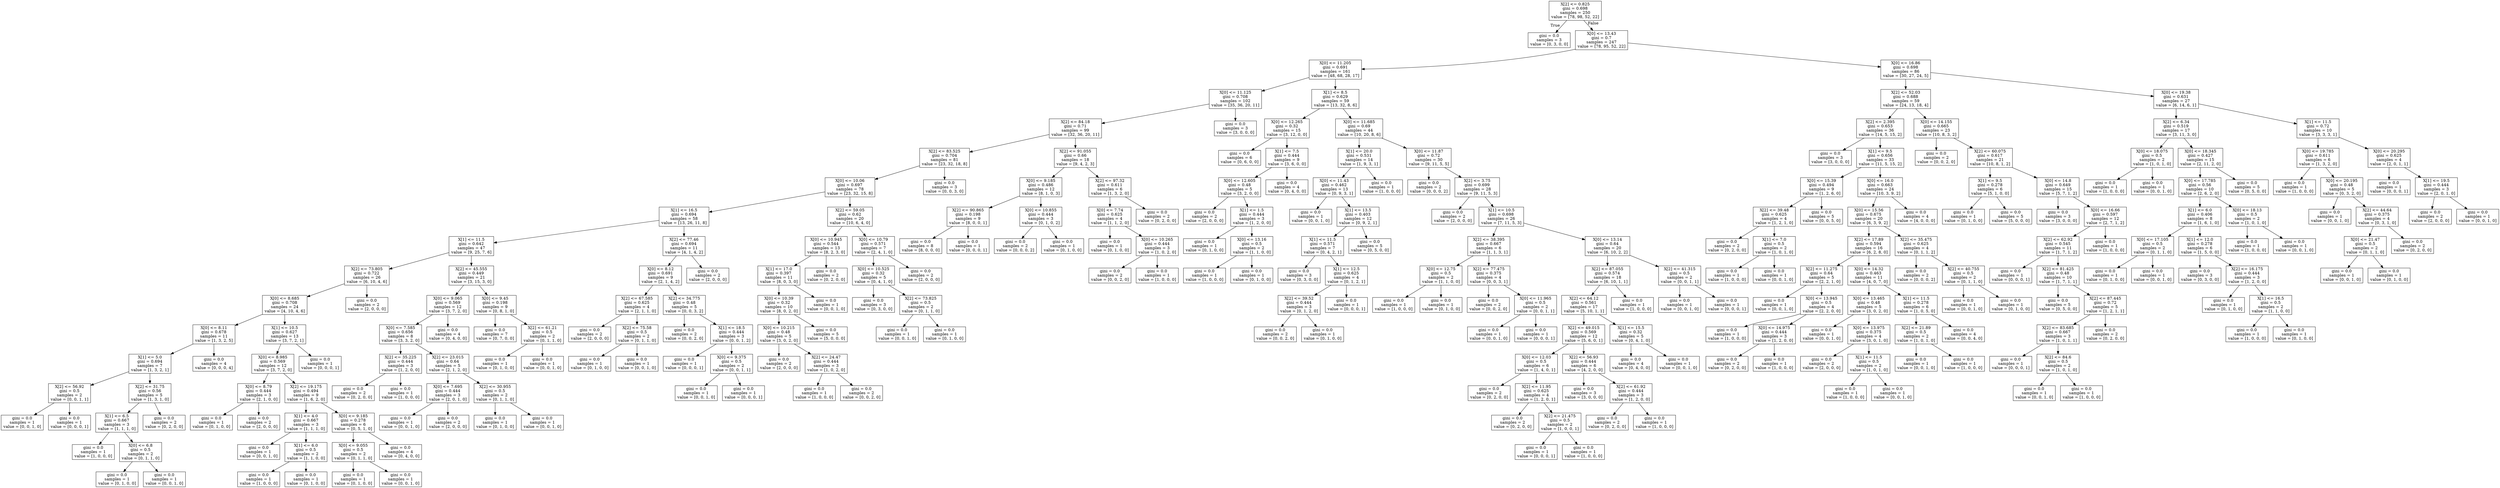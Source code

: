digraph Tree {
node [shape=box] ;
0 [label="X[2] <= 0.825\ngini = 0.698\nsamples = 250\nvalue = [78, 98, 52, 22]"] ;
1 [label="gini = 0.0\nsamples = 3\nvalue = [0, 3, 0, 0]"] ;
0 -> 1 [labeldistance=2.5, labelangle=45, headlabel="True"] ;
2 [label="X[0] <= 13.43\ngini = 0.7\nsamples = 247\nvalue = [78, 95, 52, 22]"] ;
0 -> 2 [labeldistance=2.5, labelangle=-45, headlabel="False"] ;
3 [label="X[0] <= 11.205\ngini = 0.691\nsamples = 161\nvalue = [48, 68, 28, 17]"] ;
2 -> 3 ;
4 [label="X[0] <= 11.125\ngini = 0.708\nsamples = 102\nvalue = [35, 36, 20, 11]"] ;
3 -> 4 ;
5 [label="X[2] <= 84.18\ngini = 0.71\nsamples = 99\nvalue = [32, 36, 20, 11]"] ;
4 -> 5 ;
6 [label="X[2] <= 83.525\ngini = 0.704\nsamples = 81\nvalue = [23, 32, 18, 8]"] ;
5 -> 6 ;
7 [label="X[0] <= 10.06\ngini = 0.697\nsamples = 78\nvalue = [23, 32, 15, 8]"] ;
6 -> 7 ;
8 [label="X[1] <= 16.5\ngini = 0.694\nsamples = 58\nvalue = [13, 26, 11, 8]"] ;
7 -> 8 ;
9 [label="X[1] <= 11.5\ngini = 0.642\nsamples = 47\nvalue = [9, 25, 7, 6]"] ;
8 -> 9 ;
10 [label="X[2] <= 73.805\ngini = 0.722\nsamples = 26\nvalue = [6, 10, 4, 6]"] ;
9 -> 10 ;
11 [label="X[0] <= 8.685\ngini = 0.708\nsamples = 24\nvalue = [4, 10, 4, 6]"] ;
10 -> 11 ;
12 [label="X[0] <= 8.11\ngini = 0.678\nsamples = 11\nvalue = [1, 3, 2, 5]"] ;
11 -> 12 ;
13 [label="X[1] <= 5.0\ngini = 0.694\nsamples = 7\nvalue = [1, 3, 2, 1]"] ;
12 -> 13 ;
14 [label="X[2] <= 56.92\ngini = 0.5\nsamples = 2\nvalue = [0, 0, 1, 1]"] ;
13 -> 14 ;
15 [label="gini = 0.0\nsamples = 1\nvalue = [0, 0, 1, 0]"] ;
14 -> 15 ;
16 [label="gini = 0.0\nsamples = 1\nvalue = [0, 0, 0, 1]"] ;
14 -> 16 ;
17 [label="X[2] <= 31.75\ngini = 0.56\nsamples = 5\nvalue = [1, 3, 1, 0]"] ;
13 -> 17 ;
18 [label="X[1] <= 6.5\ngini = 0.667\nsamples = 3\nvalue = [1, 1, 1, 0]"] ;
17 -> 18 ;
19 [label="gini = 0.0\nsamples = 1\nvalue = [1, 0, 0, 0]"] ;
18 -> 19 ;
20 [label="X[0] <= 6.8\ngini = 0.5\nsamples = 2\nvalue = [0, 1, 1, 0]"] ;
18 -> 20 ;
21 [label="gini = 0.0\nsamples = 1\nvalue = [0, 1, 0, 0]"] ;
20 -> 21 ;
22 [label="gini = 0.0\nsamples = 1\nvalue = [0, 0, 1, 0]"] ;
20 -> 22 ;
23 [label="gini = 0.0\nsamples = 2\nvalue = [0, 2, 0, 0]"] ;
17 -> 23 ;
24 [label="gini = 0.0\nsamples = 4\nvalue = [0, 0, 0, 4]"] ;
12 -> 24 ;
25 [label="X[1] <= 10.5\ngini = 0.627\nsamples = 13\nvalue = [3, 7, 2, 1]"] ;
11 -> 25 ;
26 [label="X[0] <= 8.985\ngini = 0.569\nsamples = 12\nvalue = [3, 7, 2, 0]"] ;
25 -> 26 ;
27 [label="X[0] <= 8.79\ngini = 0.444\nsamples = 3\nvalue = [2, 1, 0, 0]"] ;
26 -> 27 ;
28 [label="gini = 0.0\nsamples = 1\nvalue = [0, 1, 0, 0]"] ;
27 -> 28 ;
29 [label="gini = 0.0\nsamples = 2\nvalue = [2, 0, 0, 0]"] ;
27 -> 29 ;
30 [label="X[2] <= 19.175\ngini = 0.494\nsamples = 9\nvalue = [1, 6, 2, 0]"] ;
26 -> 30 ;
31 [label="X[1] <= 4.0\ngini = 0.667\nsamples = 3\nvalue = [1, 1, 1, 0]"] ;
30 -> 31 ;
32 [label="gini = 0.0\nsamples = 1\nvalue = [0, 0, 1, 0]"] ;
31 -> 32 ;
33 [label="X[1] <= 6.0\ngini = 0.5\nsamples = 2\nvalue = [1, 1, 0, 0]"] ;
31 -> 33 ;
34 [label="gini = 0.0\nsamples = 1\nvalue = [1, 0, 0, 0]"] ;
33 -> 34 ;
35 [label="gini = 0.0\nsamples = 1\nvalue = [0, 1, 0, 0]"] ;
33 -> 35 ;
36 [label="X[0] <= 9.185\ngini = 0.278\nsamples = 6\nvalue = [0, 5, 1, 0]"] ;
30 -> 36 ;
37 [label="X[0] <= 9.055\ngini = 0.5\nsamples = 2\nvalue = [0, 1, 1, 0]"] ;
36 -> 37 ;
38 [label="gini = 0.0\nsamples = 1\nvalue = [0, 1, 0, 0]"] ;
37 -> 38 ;
39 [label="gini = 0.0\nsamples = 1\nvalue = [0, 0, 1, 0]"] ;
37 -> 39 ;
40 [label="gini = 0.0\nsamples = 4\nvalue = [0, 4, 0, 0]"] ;
36 -> 40 ;
41 [label="gini = 0.0\nsamples = 1\nvalue = [0, 0, 0, 1]"] ;
25 -> 41 ;
42 [label="gini = 0.0\nsamples = 2\nvalue = [2, 0, 0, 0]"] ;
10 -> 42 ;
43 [label="X[2] <= 45.555\ngini = 0.449\nsamples = 21\nvalue = [3, 15, 3, 0]"] ;
9 -> 43 ;
44 [label="X[0] <= 9.065\ngini = 0.569\nsamples = 12\nvalue = [3, 7, 2, 0]"] ;
43 -> 44 ;
45 [label="X[0] <= 7.585\ngini = 0.656\nsamples = 8\nvalue = [3, 3, 2, 0]"] ;
44 -> 45 ;
46 [label="X[2] <= 35.225\ngini = 0.444\nsamples = 3\nvalue = [1, 2, 0, 0]"] ;
45 -> 46 ;
47 [label="gini = 0.0\nsamples = 2\nvalue = [0, 2, 0, 0]"] ;
46 -> 47 ;
48 [label="gini = 0.0\nsamples = 1\nvalue = [1, 0, 0, 0]"] ;
46 -> 48 ;
49 [label="X[2] <= 23.015\ngini = 0.64\nsamples = 5\nvalue = [2, 1, 2, 0]"] ;
45 -> 49 ;
50 [label="X[0] <= 7.695\ngini = 0.444\nsamples = 3\nvalue = [2, 0, 1, 0]"] ;
49 -> 50 ;
51 [label="gini = 0.0\nsamples = 1\nvalue = [0, 0, 1, 0]"] ;
50 -> 51 ;
52 [label="gini = 0.0\nsamples = 2\nvalue = [2, 0, 0, 0]"] ;
50 -> 52 ;
53 [label="X[2] <= 30.955\ngini = 0.5\nsamples = 2\nvalue = [0, 1, 1, 0]"] ;
49 -> 53 ;
54 [label="gini = 0.0\nsamples = 1\nvalue = [0, 1, 0, 0]"] ;
53 -> 54 ;
55 [label="gini = 0.0\nsamples = 1\nvalue = [0, 0, 1, 0]"] ;
53 -> 55 ;
56 [label="gini = 0.0\nsamples = 4\nvalue = [0, 4, 0, 0]"] ;
44 -> 56 ;
57 [label="X[0] <= 9.45\ngini = 0.198\nsamples = 9\nvalue = [0, 8, 1, 0]"] ;
43 -> 57 ;
58 [label="gini = 0.0\nsamples = 7\nvalue = [0, 7, 0, 0]"] ;
57 -> 58 ;
59 [label="X[2] <= 61.21\ngini = 0.5\nsamples = 2\nvalue = [0, 1, 1, 0]"] ;
57 -> 59 ;
60 [label="gini = 0.0\nsamples = 1\nvalue = [0, 1, 0, 0]"] ;
59 -> 60 ;
61 [label="gini = 0.0\nsamples = 1\nvalue = [0, 0, 1, 0]"] ;
59 -> 61 ;
62 [label="X[2] <= 77.46\ngini = 0.694\nsamples = 11\nvalue = [4, 1, 4, 2]"] ;
8 -> 62 ;
63 [label="X[0] <= 8.12\ngini = 0.691\nsamples = 9\nvalue = [2, 1, 4, 2]"] ;
62 -> 63 ;
64 [label="X[2] <= 67.585\ngini = 0.625\nsamples = 4\nvalue = [2, 1, 1, 0]"] ;
63 -> 64 ;
65 [label="gini = 0.0\nsamples = 2\nvalue = [2, 0, 0, 0]"] ;
64 -> 65 ;
66 [label="X[2] <= 75.58\ngini = 0.5\nsamples = 2\nvalue = [0, 1, 1, 0]"] ;
64 -> 66 ;
67 [label="gini = 0.0\nsamples = 1\nvalue = [0, 1, 0, 0]"] ;
66 -> 67 ;
68 [label="gini = 0.0\nsamples = 1\nvalue = [0, 0, 1, 0]"] ;
66 -> 68 ;
69 [label="X[2] <= 34.775\ngini = 0.48\nsamples = 5\nvalue = [0, 0, 3, 2]"] ;
63 -> 69 ;
70 [label="gini = 0.0\nsamples = 2\nvalue = [0, 0, 2, 0]"] ;
69 -> 70 ;
71 [label="X[1] <= 18.5\ngini = 0.444\nsamples = 3\nvalue = [0, 0, 1, 2]"] ;
69 -> 71 ;
72 [label="gini = 0.0\nsamples = 1\nvalue = [0, 0, 0, 1]"] ;
71 -> 72 ;
73 [label="X[0] <= 9.375\ngini = 0.5\nsamples = 2\nvalue = [0, 0, 1, 1]"] ;
71 -> 73 ;
74 [label="gini = 0.0\nsamples = 1\nvalue = [0, 0, 1, 0]"] ;
73 -> 74 ;
75 [label="gini = 0.0\nsamples = 1\nvalue = [0, 0, 0, 1]"] ;
73 -> 75 ;
76 [label="gini = 0.0\nsamples = 2\nvalue = [2, 0, 0, 0]"] ;
62 -> 76 ;
77 [label="X[2] <= 59.05\ngini = 0.62\nsamples = 20\nvalue = [10, 6, 4, 0]"] ;
7 -> 77 ;
78 [label="X[0] <= 10.945\ngini = 0.544\nsamples = 13\nvalue = [8, 2, 3, 0]"] ;
77 -> 78 ;
79 [label="X[1] <= 17.0\ngini = 0.397\nsamples = 11\nvalue = [8, 0, 3, 0]"] ;
78 -> 79 ;
80 [label="X[0] <= 10.39\ngini = 0.32\nsamples = 10\nvalue = [8, 0, 2, 0]"] ;
79 -> 80 ;
81 [label="X[0] <= 10.215\ngini = 0.48\nsamples = 5\nvalue = [3, 0, 2, 0]"] ;
80 -> 81 ;
82 [label="gini = 0.0\nsamples = 2\nvalue = [2, 0, 0, 0]"] ;
81 -> 82 ;
83 [label="X[2] <= 24.47\ngini = 0.444\nsamples = 3\nvalue = [1, 0, 2, 0]"] ;
81 -> 83 ;
84 [label="gini = 0.0\nsamples = 1\nvalue = [1, 0, 0, 0]"] ;
83 -> 84 ;
85 [label="gini = 0.0\nsamples = 2\nvalue = [0, 0, 2, 0]"] ;
83 -> 85 ;
86 [label="gini = 0.0\nsamples = 5\nvalue = [5, 0, 0, 0]"] ;
80 -> 86 ;
87 [label="gini = 0.0\nsamples = 1\nvalue = [0, 0, 1, 0]"] ;
79 -> 87 ;
88 [label="gini = 0.0\nsamples = 2\nvalue = [0, 2, 0, 0]"] ;
78 -> 88 ;
89 [label="X[0] <= 10.79\ngini = 0.571\nsamples = 7\nvalue = [2, 4, 1, 0]"] ;
77 -> 89 ;
90 [label="X[0] <= 10.525\ngini = 0.32\nsamples = 5\nvalue = [0, 4, 1, 0]"] ;
89 -> 90 ;
91 [label="gini = 0.0\nsamples = 3\nvalue = [0, 3, 0, 0]"] ;
90 -> 91 ;
92 [label="X[2] <= 73.825\ngini = 0.5\nsamples = 2\nvalue = [0, 1, 1, 0]"] ;
90 -> 92 ;
93 [label="gini = 0.0\nsamples = 1\nvalue = [0, 0, 1, 0]"] ;
92 -> 93 ;
94 [label="gini = 0.0\nsamples = 1\nvalue = [0, 1, 0, 0]"] ;
92 -> 94 ;
95 [label="gini = 0.0\nsamples = 2\nvalue = [2, 0, 0, 0]"] ;
89 -> 95 ;
96 [label="gini = 0.0\nsamples = 3\nvalue = [0, 0, 3, 0]"] ;
6 -> 96 ;
97 [label="X[2] <= 91.055\ngini = 0.66\nsamples = 18\nvalue = [9, 4, 2, 3]"] ;
5 -> 97 ;
98 [label="X[0] <= 9.185\ngini = 0.486\nsamples = 12\nvalue = [8, 1, 0, 3]"] ;
97 -> 98 ;
99 [label="X[2] <= 90.865\ngini = 0.198\nsamples = 9\nvalue = [8, 0, 0, 1]"] ;
98 -> 99 ;
100 [label="gini = 0.0\nsamples = 8\nvalue = [8, 0, 0, 0]"] ;
99 -> 100 ;
101 [label="gini = 0.0\nsamples = 1\nvalue = [0, 0, 0, 1]"] ;
99 -> 101 ;
102 [label="X[0] <= 10.855\ngini = 0.444\nsamples = 3\nvalue = [0, 1, 0, 2]"] ;
98 -> 102 ;
103 [label="gini = 0.0\nsamples = 2\nvalue = [0, 0, 0, 2]"] ;
102 -> 103 ;
104 [label="gini = 0.0\nsamples = 1\nvalue = [0, 1, 0, 0]"] ;
102 -> 104 ;
105 [label="X[2] <= 97.32\ngini = 0.611\nsamples = 6\nvalue = [1, 3, 2, 0]"] ;
97 -> 105 ;
106 [label="X[0] <= 7.74\ngini = 0.625\nsamples = 4\nvalue = [1, 1, 2, 0]"] ;
105 -> 106 ;
107 [label="gini = 0.0\nsamples = 1\nvalue = [0, 1, 0, 0]"] ;
106 -> 107 ;
108 [label="X[0] <= 10.265\ngini = 0.444\nsamples = 3\nvalue = [1, 0, 2, 0]"] ;
106 -> 108 ;
109 [label="gini = 0.0\nsamples = 2\nvalue = [0, 0, 2, 0]"] ;
108 -> 109 ;
110 [label="gini = 0.0\nsamples = 1\nvalue = [1, 0, 0, 0]"] ;
108 -> 110 ;
111 [label="gini = 0.0\nsamples = 2\nvalue = [0, 2, 0, 0]"] ;
105 -> 111 ;
112 [label="gini = 0.0\nsamples = 3\nvalue = [3, 0, 0, 0]"] ;
4 -> 112 ;
113 [label="X[1] <= 8.5\ngini = 0.629\nsamples = 59\nvalue = [13, 32, 8, 6]"] ;
3 -> 113 ;
114 [label="X[0] <= 12.265\ngini = 0.32\nsamples = 15\nvalue = [3, 12, 0, 0]"] ;
113 -> 114 ;
115 [label="gini = 0.0\nsamples = 6\nvalue = [0, 6, 0, 0]"] ;
114 -> 115 ;
116 [label="X[1] <= 7.5\ngini = 0.444\nsamples = 9\nvalue = [3, 6, 0, 0]"] ;
114 -> 116 ;
117 [label="X[0] <= 12.605\ngini = 0.48\nsamples = 5\nvalue = [3, 2, 0, 0]"] ;
116 -> 117 ;
118 [label="gini = 0.0\nsamples = 2\nvalue = [2, 0, 0, 0]"] ;
117 -> 118 ;
119 [label="X[1] <= 1.5\ngini = 0.444\nsamples = 3\nvalue = [1, 2, 0, 0]"] ;
117 -> 119 ;
120 [label="gini = 0.0\nsamples = 1\nvalue = [0, 1, 0, 0]"] ;
119 -> 120 ;
121 [label="X[0] <= 13.16\ngini = 0.5\nsamples = 2\nvalue = [1, 1, 0, 0]"] ;
119 -> 121 ;
122 [label="gini = 0.0\nsamples = 1\nvalue = [1, 0, 0, 0]"] ;
121 -> 122 ;
123 [label="gini = 0.0\nsamples = 1\nvalue = [0, 1, 0, 0]"] ;
121 -> 123 ;
124 [label="gini = 0.0\nsamples = 4\nvalue = [0, 4, 0, 0]"] ;
116 -> 124 ;
125 [label="X[0] <= 11.685\ngini = 0.69\nsamples = 44\nvalue = [10, 20, 8, 6]"] ;
113 -> 125 ;
126 [label="X[1] <= 20.0\ngini = 0.531\nsamples = 14\nvalue = [1, 9, 3, 1]"] ;
125 -> 126 ;
127 [label="X[0] <= 11.43\ngini = 0.462\nsamples = 13\nvalue = [0, 9, 3, 1]"] ;
126 -> 127 ;
128 [label="gini = 0.0\nsamples = 1\nvalue = [0, 0, 1, 0]"] ;
127 -> 128 ;
129 [label="X[1] <= 13.5\ngini = 0.403\nsamples = 12\nvalue = [0, 9, 2, 1]"] ;
127 -> 129 ;
130 [label="X[1] <= 11.5\ngini = 0.571\nsamples = 7\nvalue = [0, 4, 2, 1]"] ;
129 -> 130 ;
131 [label="gini = 0.0\nsamples = 3\nvalue = [0, 3, 0, 0]"] ;
130 -> 131 ;
132 [label="X[1] <= 12.5\ngini = 0.625\nsamples = 4\nvalue = [0, 1, 2, 1]"] ;
130 -> 132 ;
133 [label="X[2] <= 39.52\ngini = 0.444\nsamples = 3\nvalue = [0, 1, 2, 0]"] ;
132 -> 133 ;
134 [label="gini = 0.0\nsamples = 2\nvalue = [0, 0, 2, 0]"] ;
133 -> 134 ;
135 [label="gini = 0.0\nsamples = 1\nvalue = [0, 1, 0, 0]"] ;
133 -> 135 ;
136 [label="gini = 0.0\nsamples = 1\nvalue = [0, 0, 0, 1]"] ;
132 -> 136 ;
137 [label="gini = 0.0\nsamples = 5\nvalue = [0, 5, 0, 0]"] ;
129 -> 137 ;
138 [label="gini = 0.0\nsamples = 1\nvalue = [1, 0, 0, 0]"] ;
126 -> 138 ;
139 [label="X[0] <= 11.87\ngini = 0.72\nsamples = 30\nvalue = [9, 11, 5, 5]"] ;
125 -> 139 ;
140 [label="gini = 0.0\nsamples = 2\nvalue = [0, 0, 0, 2]"] ;
139 -> 140 ;
141 [label="X[2] <= 3.75\ngini = 0.699\nsamples = 28\nvalue = [9, 11, 5, 3]"] ;
139 -> 141 ;
142 [label="gini = 0.0\nsamples = 2\nvalue = [2, 0, 0, 0]"] ;
141 -> 142 ;
143 [label="X[1] <= 10.5\ngini = 0.698\nsamples = 26\nvalue = [7, 11, 5, 3]"] ;
141 -> 143 ;
144 [label="X[2] <= 38.395\ngini = 0.667\nsamples = 6\nvalue = [1, 1, 3, 1]"] ;
143 -> 144 ;
145 [label="X[0] <= 12.75\ngini = 0.5\nsamples = 2\nvalue = [1, 1, 0, 0]"] ;
144 -> 145 ;
146 [label="gini = 0.0\nsamples = 1\nvalue = [1, 0, 0, 0]"] ;
145 -> 146 ;
147 [label="gini = 0.0\nsamples = 1\nvalue = [0, 1, 0, 0]"] ;
145 -> 147 ;
148 [label="X[2] <= 77.475\ngini = 0.375\nsamples = 4\nvalue = [0, 0, 3, 1]"] ;
144 -> 148 ;
149 [label="gini = 0.0\nsamples = 2\nvalue = [0, 0, 2, 0]"] ;
148 -> 149 ;
150 [label="X[0] <= 11.965\ngini = 0.5\nsamples = 2\nvalue = [0, 0, 1, 1]"] ;
148 -> 150 ;
151 [label="gini = 0.0\nsamples = 1\nvalue = [0, 0, 1, 0]"] ;
150 -> 151 ;
152 [label="gini = 0.0\nsamples = 1\nvalue = [0, 0, 0, 1]"] ;
150 -> 152 ;
153 [label="X[0] <= 13.14\ngini = 0.64\nsamples = 20\nvalue = [6, 10, 2, 2]"] ;
143 -> 153 ;
154 [label="X[2] <= 87.055\ngini = 0.574\nsamples = 18\nvalue = [6, 10, 1, 1]"] ;
153 -> 154 ;
155 [label="X[2] <= 64.12\ngini = 0.561\nsamples = 17\nvalue = [5, 10, 1, 1]"] ;
154 -> 155 ;
156 [label="X[2] <= 49.015\ngini = 0.569\nsamples = 12\nvalue = [5, 6, 0, 1]"] ;
155 -> 156 ;
157 [label="X[0] <= 12.03\ngini = 0.5\nsamples = 6\nvalue = [1, 4, 0, 1]"] ;
156 -> 157 ;
158 [label="gini = 0.0\nsamples = 2\nvalue = [0, 2, 0, 0]"] ;
157 -> 158 ;
159 [label="X[2] <= 11.95\ngini = 0.625\nsamples = 4\nvalue = [1, 2, 0, 1]"] ;
157 -> 159 ;
160 [label="gini = 0.0\nsamples = 2\nvalue = [0, 2, 0, 0]"] ;
159 -> 160 ;
161 [label="X[2] <= 21.475\ngini = 0.5\nsamples = 2\nvalue = [1, 0, 0, 1]"] ;
159 -> 161 ;
162 [label="gini = 0.0\nsamples = 1\nvalue = [0, 0, 0, 1]"] ;
161 -> 162 ;
163 [label="gini = 0.0\nsamples = 1\nvalue = [1, 0, 0, 0]"] ;
161 -> 163 ;
164 [label="X[2] <= 56.93\ngini = 0.444\nsamples = 6\nvalue = [4, 2, 0, 0]"] ;
156 -> 164 ;
165 [label="gini = 0.0\nsamples = 3\nvalue = [3, 0, 0, 0]"] ;
164 -> 165 ;
166 [label="X[2] <= 61.92\ngini = 0.444\nsamples = 3\nvalue = [1, 2, 0, 0]"] ;
164 -> 166 ;
167 [label="gini = 0.0\nsamples = 2\nvalue = [0, 2, 0, 0]"] ;
166 -> 167 ;
168 [label="gini = 0.0\nsamples = 1\nvalue = [1, 0, 0, 0]"] ;
166 -> 168 ;
169 [label="X[1] <= 15.5\ngini = 0.32\nsamples = 5\nvalue = [0, 4, 1, 0]"] ;
155 -> 169 ;
170 [label="gini = 0.0\nsamples = 4\nvalue = [0, 4, 0, 0]"] ;
169 -> 170 ;
171 [label="gini = 0.0\nsamples = 1\nvalue = [0, 0, 1, 0]"] ;
169 -> 171 ;
172 [label="gini = 0.0\nsamples = 1\nvalue = [1, 0, 0, 0]"] ;
154 -> 172 ;
173 [label="X[2] <= 41.315\ngini = 0.5\nsamples = 2\nvalue = [0, 0, 1, 1]"] ;
153 -> 173 ;
174 [label="gini = 0.0\nsamples = 1\nvalue = [0, 0, 1, 0]"] ;
173 -> 174 ;
175 [label="gini = 0.0\nsamples = 1\nvalue = [0, 0, 0, 1]"] ;
173 -> 175 ;
176 [label="X[0] <= 16.86\ngini = 0.698\nsamples = 86\nvalue = [30, 27, 24, 5]"] ;
2 -> 176 ;
177 [label="X[2] <= 52.03\ngini = 0.688\nsamples = 59\nvalue = [24, 13, 18, 4]"] ;
176 -> 177 ;
178 [label="X[2] <= 2.395\ngini = 0.653\nsamples = 36\nvalue = [14, 5, 15, 2]"] ;
177 -> 178 ;
179 [label="gini = 0.0\nsamples = 3\nvalue = [3, 0, 0, 0]"] ;
178 -> 179 ;
180 [label="X[1] <= 9.5\ngini = 0.656\nsamples = 33\nvalue = [11, 5, 15, 2]"] ;
178 -> 180 ;
181 [label="X[0] <= 15.39\ngini = 0.494\nsamples = 9\nvalue = [1, 2, 6, 0]"] ;
180 -> 181 ;
182 [label="X[2] <= 39.48\ngini = 0.625\nsamples = 4\nvalue = [1, 2, 1, 0]"] ;
181 -> 182 ;
183 [label="gini = 0.0\nsamples = 2\nvalue = [0, 2, 0, 0]"] ;
182 -> 183 ;
184 [label="X[1] <= 7.0\ngini = 0.5\nsamples = 2\nvalue = [1, 0, 1, 0]"] ;
182 -> 184 ;
185 [label="gini = 0.0\nsamples = 1\nvalue = [1, 0, 0, 0]"] ;
184 -> 185 ;
186 [label="gini = 0.0\nsamples = 1\nvalue = [0, 0, 1, 0]"] ;
184 -> 186 ;
187 [label="gini = 0.0\nsamples = 5\nvalue = [0, 0, 5, 0]"] ;
181 -> 187 ;
188 [label="X[0] <= 16.0\ngini = 0.663\nsamples = 24\nvalue = [10, 3, 9, 2]"] ;
180 -> 188 ;
189 [label="X[0] <= 15.56\ngini = 0.675\nsamples = 20\nvalue = [6, 3, 9, 2]"] ;
188 -> 189 ;
190 [label="X[2] <= 17.89\ngini = 0.594\nsamples = 16\nvalue = [6, 2, 8, 0]"] ;
189 -> 190 ;
191 [label="X[2] <= 11.275\ngini = 0.64\nsamples = 5\nvalue = [2, 2, 1, 0]"] ;
190 -> 191 ;
192 [label="gini = 0.0\nsamples = 1\nvalue = [0, 0, 1, 0]"] ;
191 -> 192 ;
193 [label="X[0] <= 13.945\ngini = 0.5\nsamples = 4\nvalue = [2, 2, 0, 0]"] ;
191 -> 193 ;
194 [label="gini = 0.0\nsamples = 1\nvalue = [1, 0, 0, 0]"] ;
193 -> 194 ;
195 [label="X[0] <= 14.975\ngini = 0.444\nsamples = 3\nvalue = [1, 2, 0, 0]"] ;
193 -> 195 ;
196 [label="gini = 0.0\nsamples = 2\nvalue = [0, 2, 0, 0]"] ;
195 -> 196 ;
197 [label="gini = 0.0\nsamples = 1\nvalue = [1, 0, 0, 0]"] ;
195 -> 197 ;
198 [label="X[0] <= 14.32\ngini = 0.463\nsamples = 11\nvalue = [4, 0, 7, 0]"] ;
190 -> 198 ;
199 [label="X[0] <= 13.465\ngini = 0.48\nsamples = 5\nvalue = [3, 0, 2, 0]"] ;
198 -> 199 ;
200 [label="gini = 0.0\nsamples = 1\nvalue = [0, 0, 1, 0]"] ;
199 -> 200 ;
201 [label="X[0] <= 13.975\ngini = 0.375\nsamples = 4\nvalue = [3, 0, 1, 0]"] ;
199 -> 201 ;
202 [label="gini = 0.0\nsamples = 2\nvalue = [2, 0, 0, 0]"] ;
201 -> 202 ;
203 [label="X[1] <= 11.5\ngini = 0.5\nsamples = 2\nvalue = [1, 0, 1, 0]"] ;
201 -> 203 ;
204 [label="gini = 0.0\nsamples = 1\nvalue = [1, 0, 0, 0]"] ;
203 -> 204 ;
205 [label="gini = 0.0\nsamples = 1\nvalue = [0, 0, 1, 0]"] ;
203 -> 205 ;
206 [label="X[1] <= 11.5\ngini = 0.278\nsamples = 6\nvalue = [1, 0, 5, 0]"] ;
198 -> 206 ;
207 [label="X[2] <= 21.89\ngini = 0.5\nsamples = 2\nvalue = [1, 0, 1, 0]"] ;
206 -> 207 ;
208 [label="gini = 0.0\nsamples = 1\nvalue = [0, 0, 1, 0]"] ;
207 -> 208 ;
209 [label="gini = 0.0\nsamples = 1\nvalue = [1, 0, 0, 0]"] ;
207 -> 209 ;
210 [label="gini = 0.0\nsamples = 4\nvalue = [0, 0, 4, 0]"] ;
206 -> 210 ;
211 [label="X[2] <= 35.475\ngini = 0.625\nsamples = 4\nvalue = [0, 1, 1, 2]"] ;
189 -> 211 ;
212 [label="gini = 0.0\nsamples = 2\nvalue = [0, 0, 0, 2]"] ;
211 -> 212 ;
213 [label="X[2] <= 40.755\ngini = 0.5\nsamples = 2\nvalue = [0, 1, 1, 0]"] ;
211 -> 213 ;
214 [label="gini = 0.0\nsamples = 1\nvalue = [0, 0, 1, 0]"] ;
213 -> 214 ;
215 [label="gini = 0.0\nsamples = 1\nvalue = [0, 1, 0, 0]"] ;
213 -> 215 ;
216 [label="gini = 0.0\nsamples = 4\nvalue = [4, 0, 0, 0]"] ;
188 -> 216 ;
217 [label="X[0] <= 14.155\ngini = 0.665\nsamples = 23\nvalue = [10, 8, 3, 2]"] ;
177 -> 217 ;
218 [label="gini = 0.0\nsamples = 2\nvalue = [0, 0, 2, 0]"] ;
217 -> 218 ;
219 [label="X[2] <= 60.075\ngini = 0.617\nsamples = 21\nvalue = [10, 8, 1, 2]"] ;
217 -> 219 ;
220 [label="X[1] <= 9.5\ngini = 0.278\nsamples = 6\nvalue = [5, 1, 0, 0]"] ;
219 -> 220 ;
221 [label="gini = 0.0\nsamples = 1\nvalue = [0, 1, 0, 0]"] ;
220 -> 221 ;
222 [label="gini = 0.0\nsamples = 5\nvalue = [5, 0, 0, 0]"] ;
220 -> 222 ;
223 [label="X[0] <= 14.8\ngini = 0.649\nsamples = 15\nvalue = [5, 7, 1, 2]"] ;
219 -> 223 ;
224 [label="gini = 0.0\nsamples = 3\nvalue = [3, 0, 0, 0]"] ;
223 -> 224 ;
225 [label="X[0] <= 16.66\ngini = 0.597\nsamples = 12\nvalue = [2, 7, 1, 2]"] ;
223 -> 225 ;
226 [label="X[2] <= 62.92\ngini = 0.545\nsamples = 11\nvalue = [1, 7, 1, 2]"] ;
225 -> 226 ;
227 [label="gini = 0.0\nsamples = 1\nvalue = [0, 0, 0, 1]"] ;
226 -> 227 ;
228 [label="X[2] <= 81.425\ngini = 0.48\nsamples = 10\nvalue = [1, 7, 1, 1]"] ;
226 -> 228 ;
229 [label="gini = 0.0\nsamples = 5\nvalue = [0, 5, 0, 0]"] ;
228 -> 229 ;
230 [label="X[2] <= 87.445\ngini = 0.72\nsamples = 5\nvalue = [1, 2, 1, 1]"] ;
228 -> 230 ;
231 [label="X[2] <= 83.685\ngini = 0.667\nsamples = 3\nvalue = [1, 0, 1, 1]"] ;
230 -> 231 ;
232 [label="gini = 0.0\nsamples = 1\nvalue = [0, 0, 0, 1]"] ;
231 -> 232 ;
233 [label="X[2] <= 84.6\ngini = 0.5\nsamples = 2\nvalue = [1, 0, 1, 0]"] ;
231 -> 233 ;
234 [label="gini = 0.0\nsamples = 1\nvalue = [0, 0, 1, 0]"] ;
233 -> 234 ;
235 [label="gini = 0.0\nsamples = 1\nvalue = [1, 0, 0, 0]"] ;
233 -> 235 ;
236 [label="gini = 0.0\nsamples = 2\nvalue = [0, 2, 0, 0]"] ;
230 -> 236 ;
237 [label="gini = 0.0\nsamples = 1\nvalue = [1, 0, 0, 0]"] ;
225 -> 237 ;
238 [label="X[0] <= 19.38\ngini = 0.631\nsamples = 27\nvalue = [6, 14, 6, 1]"] ;
176 -> 238 ;
239 [label="X[2] <= 6.34\ngini = 0.519\nsamples = 17\nvalue = [3, 11, 3, 0]"] ;
238 -> 239 ;
240 [label="X[0] <= 18.075\ngini = 0.5\nsamples = 2\nvalue = [1, 0, 1, 0]"] ;
239 -> 240 ;
241 [label="gini = 0.0\nsamples = 1\nvalue = [1, 0, 0, 0]"] ;
240 -> 241 ;
242 [label="gini = 0.0\nsamples = 1\nvalue = [0, 0, 1, 0]"] ;
240 -> 242 ;
243 [label="X[0] <= 18.345\ngini = 0.427\nsamples = 15\nvalue = [2, 11, 2, 0]"] ;
239 -> 243 ;
244 [label="X[0] <= 17.785\ngini = 0.56\nsamples = 10\nvalue = [2, 6, 2, 0]"] ;
243 -> 244 ;
245 [label="X[1] <= 6.0\ngini = 0.406\nsamples = 8\nvalue = [1, 6, 1, 0]"] ;
244 -> 245 ;
246 [label="X[0] <= 17.105\ngini = 0.5\nsamples = 2\nvalue = [0, 1, 1, 0]"] ;
245 -> 246 ;
247 [label="gini = 0.0\nsamples = 1\nvalue = [0, 1, 0, 0]"] ;
246 -> 247 ;
248 [label="gini = 0.0\nsamples = 1\nvalue = [0, 0, 1, 0]"] ;
246 -> 248 ;
249 [label="X[1] <= 12.0\ngini = 0.278\nsamples = 6\nvalue = [1, 5, 0, 0]"] ;
245 -> 249 ;
250 [label="gini = 0.0\nsamples = 3\nvalue = [0, 3, 0, 0]"] ;
249 -> 250 ;
251 [label="X[2] <= 16.175\ngini = 0.444\nsamples = 3\nvalue = [1, 2, 0, 0]"] ;
249 -> 251 ;
252 [label="gini = 0.0\nsamples = 1\nvalue = [0, 1, 0, 0]"] ;
251 -> 252 ;
253 [label="X[1] <= 16.5\ngini = 0.5\nsamples = 2\nvalue = [1, 1, 0, 0]"] ;
251 -> 253 ;
254 [label="gini = 0.0\nsamples = 1\nvalue = [1, 0, 0, 0]"] ;
253 -> 254 ;
255 [label="gini = 0.0\nsamples = 1\nvalue = [0, 1, 0, 0]"] ;
253 -> 255 ;
256 [label="X[0] <= 18.13\ngini = 0.5\nsamples = 2\nvalue = [1, 0, 1, 0]"] ;
244 -> 256 ;
257 [label="gini = 0.0\nsamples = 1\nvalue = [1, 0, 0, 0]"] ;
256 -> 257 ;
258 [label="gini = 0.0\nsamples = 1\nvalue = [0, 0, 1, 0]"] ;
256 -> 258 ;
259 [label="gini = 0.0\nsamples = 5\nvalue = [0, 5, 0, 0]"] ;
243 -> 259 ;
260 [label="X[1] <= 11.5\ngini = 0.72\nsamples = 10\nvalue = [3, 3, 3, 1]"] ;
238 -> 260 ;
261 [label="X[0] <= 19.785\ngini = 0.611\nsamples = 6\nvalue = [1, 3, 2, 0]"] ;
260 -> 261 ;
262 [label="gini = 0.0\nsamples = 1\nvalue = [1, 0, 0, 0]"] ;
261 -> 262 ;
263 [label="X[0] <= 20.195\ngini = 0.48\nsamples = 5\nvalue = [0, 3, 2, 0]"] ;
261 -> 263 ;
264 [label="gini = 0.0\nsamples = 1\nvalue = [0, 0, 1, 0]"] ;
263 -> 264 ;
265 [label="X[2] <= 44.64\ngini = 0.375\nsamples = 4\nvalue = [0, 3, 1, 0]"] ;
263 -> 265 ;
266 [label="X[0] <= 21.47\ngini = 0.5\nsamples = 2\nvalue = [0, 1, 1, 0]"] ;
265 -> 266 ;
267 [label="gini = 0.0\nsamples = 1\nvalue = [0, 0, 1, 0]"] ;
266 -> 267 ;
268 [label="gini = 0.0\nsamples = 1\nvalue = [0, 1, 0, 0]"] ;
266 -> 268 ;
269 [label="gini = 0.0\nsamples = 2\nvalue = [0, 2, 0, 0]"] ;
265 -> 269 ;
270 [label="X[0] <= 20.295\ngini = 0.625\nsamples = 4\nvalue = [2, 0, 1, 1]"] ;
260 -> 270 ;
271 [label="gini = 0.0\nsamples = 1\nvalue = [0, 0, 0, 1]"] ;
270 -> 271 ;
272 [label="X[1] <= 19.5\ngini = 0.444\nsamples = 3\nvalue = [2, 0, 1, 0]"] ;
270 -> 272 ;
273 [label="gini = 0.0\nsamples = 2\nvalue = [2, 0, 0, 0]"] ;
272 -> 273 ;
274 [label="gini = 0.0\nsamples = 1\nvalue = [0, 0, 1, 0]"] ;
272 -> 274 ;
}